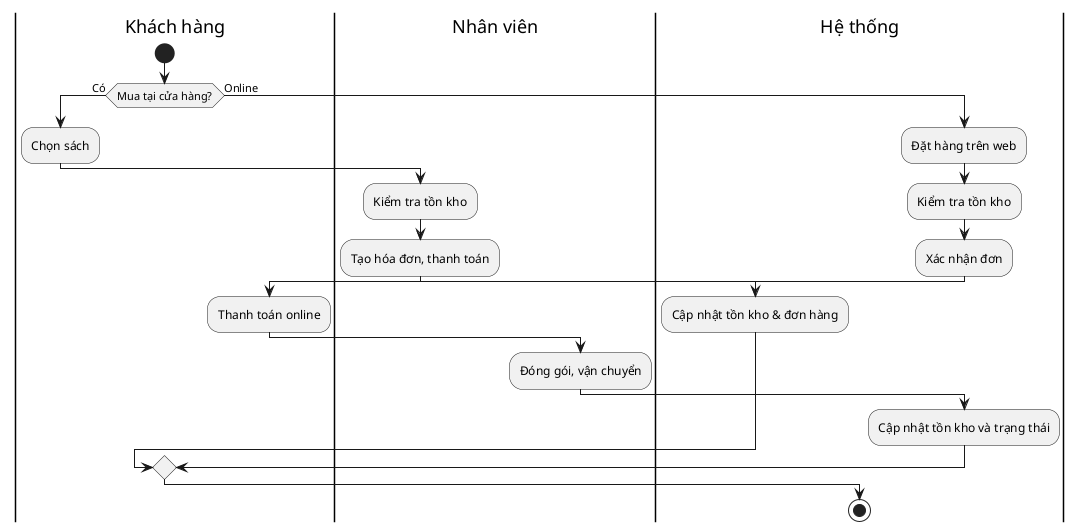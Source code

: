 @startuml
|Khách hàng|
start
if (Mua tại cửa hàng?) then (Có)
  :Chọn sách;
  |Nhân viên|
  :Kiểm tra tồn kho;
  :Tạo hóa đơn, thanh toán;
  |Hệ thống|
  :Cập nhật tồn kho & đơn hàng;
else (Online)
  :Đặt hàng trên web;
  |Hệ thống|
  :Kiểm tra tồn kho;
  :Xác nhận đơn;
  |Khách hàng|
  :Thanh toán online;
  |Nhân viên|
  :Đóng gói, vận chuyển;
  |Hệ thống|
  :Cập nhật tồn kho và trạng thái;
endif
stop
@enduml
